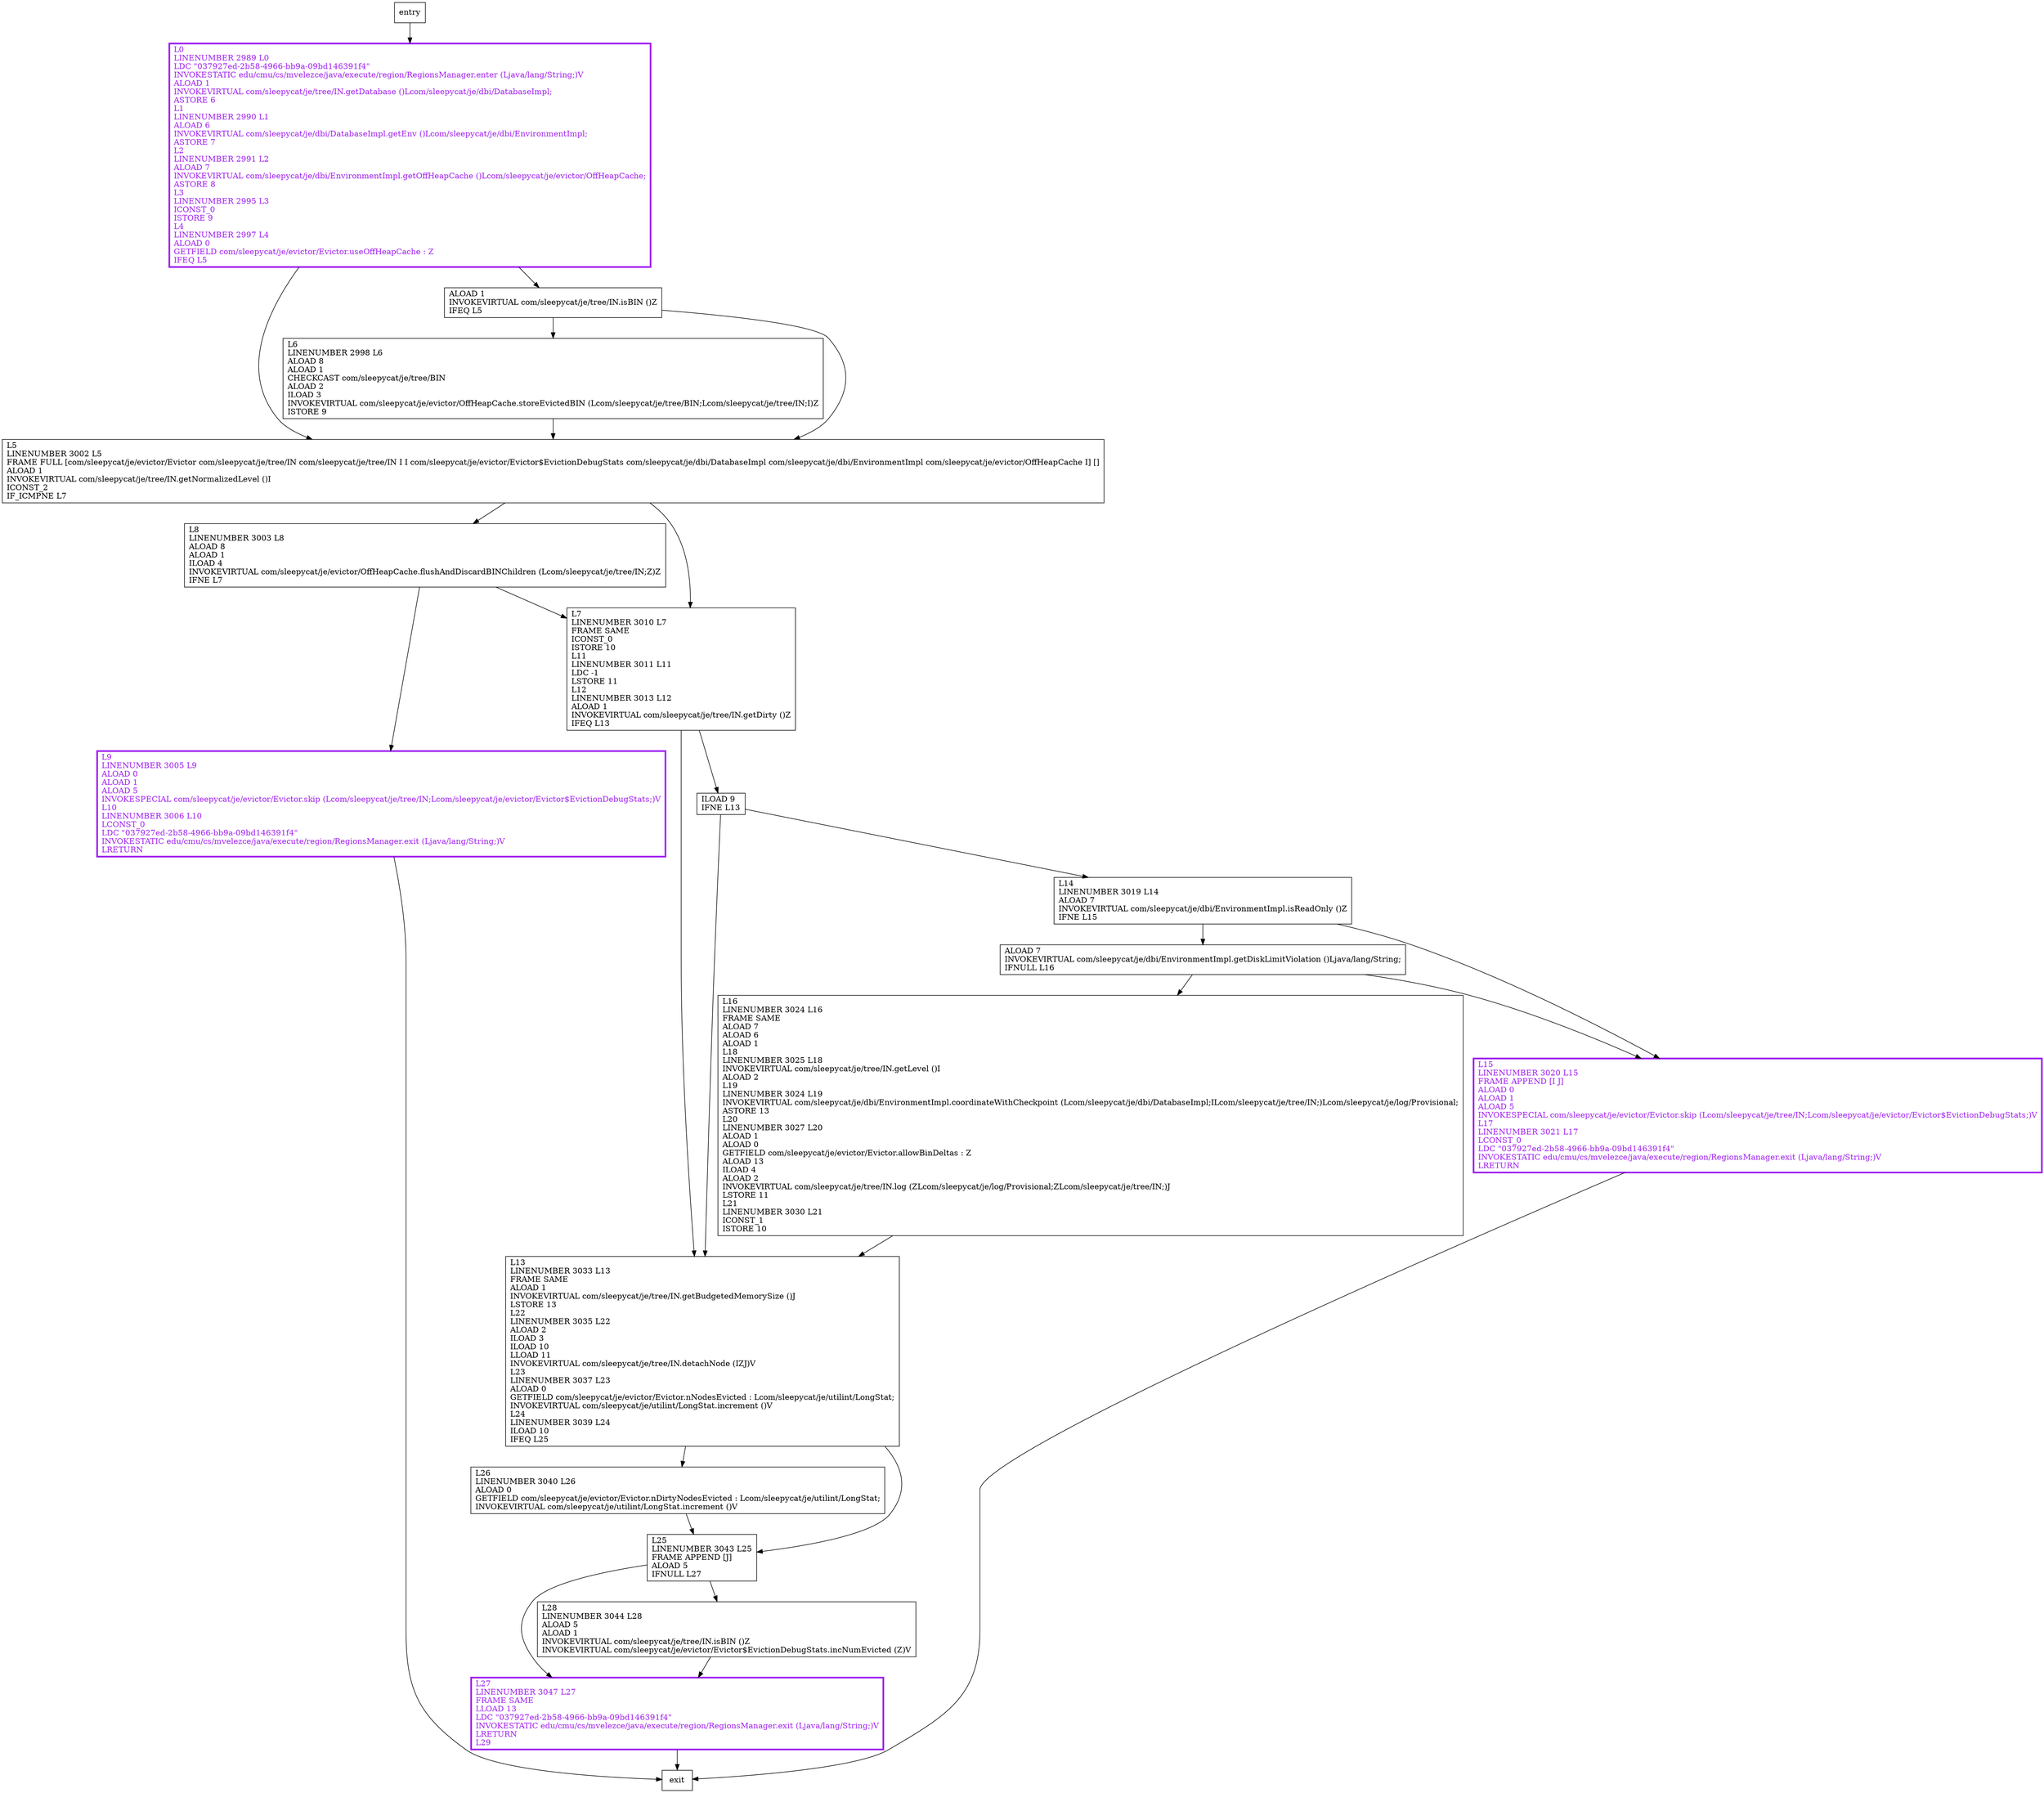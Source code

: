 digraph evict {
node [shape=record];
897833092 [label="L7\lLINENUMBER 3010 L7\lFRAME SAME\lICONST_0\lISTORE 10\lL11\lLINENUMBER 3011 L11\lLDC -1\lLSTORE 11\lL12\lLINENUMBER 3013 L12\lALOAD 1\lINVOKEVIRTUAL com/sleepycat/je/tree/IN.getDirty ()Z\lIFEQ L13\l"];
1014945584 [label="L13\lLINENUMBER 3033 L13\lFRAME SAME\lALOAD 1\lINVOKEVIRTUAL com/sleepycat/je/tree/IN.getBudgetedMemorySize ()J\lLSTORE 13\lL22\lLINENUMBER 3035 L22\lALOAD 2\lILOAD 3\lILOAD 10\lLLOAD 11\lINVOKEVIRTUAL com/sleepycat/je/tree/IN.detachNode (IZJ)V\lL23\lLINENUMBER 3037 L23\lALOAD 0\lGETFIELD com/sleepycat/je/evictor/Evictor.nNodesEvicted : Lcom/sleepycat/je/utilint/LongStat;\lINVOKEVIRTUAL com/sleepycat/je/utilint/LongStat.increment ()V\lL24\lLINENUMBER 3039 L24\lILOAD 10\lIFEQ L25\l"];
235983039 [label="L14\lLINENUMBER 3019 L14\lALOAD 7\lINVOKEVIRTUAL com/sleepycat/je/dbi/EnvironmentImpl.isReadOnly ()Z\lIFNE L15\l"];
386114715 [label="L0\lLINENUMBER 2989 L0\lLDC \"037927ed-2b58-4966-bb9a-09bd146391f4\"\lINVOKESTATIC edu/cmu/cs/mvelezce/java/execute/region/RegionsManager.enter (Ljava/lang/String;)V\lALOAD 1\lINVOKEVIRTUAL com/sleepycat/je/tree/IN.getDatabase ()Lcom/sleepycat/je/dbi/DatabaseImpl;\lASTORE 6\lL1\lLINENUMBER 2990 L1\lALOAD 6\lINVOKEVIRTUAL com/sleepycat/je/dbi/DatabaseImpl.getEnv ()Lcom/sleepycat/je/dbi/EnvironmentImpl;\lASTORE 7\lL2\lLINENUMBER 2991 L2\lALOAD 7\lINVOKEVIRTUAL com/sleepycat/je/dbi/EnvironmentImpl.getOffHeapCache ()Lcom/sleepycat/je/evictor/OffHeapCache;\lASTORE 8\lL3\lLINENUMBER 2995 L3\lICONST_0\lISTORE 9\lL4\lLINENUMBER 2997 L4\lALOAD 0\lGETFIELD com/sleepycat/je/evictor/Evictor.useOffHeapCache : Z\lIFEQ L5\l"];
145688600 [label="L5\lLINENUMBER 3002 L5\lFRAME FULL [com/sleepycat/je/evictor/Evictor com/sleepycat/je/tree/IN com/sleepycat/je/tree/IN I I com/sleepycat/je/evictor/Evictor$EvictionDebugStats com/sleepycat/je/dbi/DatabaseImpl com/sleepycat/je/dbi/EnvironmentImpl com/sleepycat/je/evictor/OffHeapCache I] []\lALOAD 1\lINVOKEVIRTUAL com/sleepycat/je/tree/IN.getNormalizedLevel ()I\lICONST_2\lIF_ICMPNE L7\l"];
168407582 [label="L26\lLINENUMBER 3040 L26\lALOAD 0\lGETFIELD com/sleepycat/je/evictor/Evictor.nDirtyNodesEvicted : Lcom/sleepycat/je/utilint/LongStat;\lINVOKEVIRTUAL com/sleepycat/je/utilint/LongStat.increment ()V\l"];
1159526884 [label="L9\lLINENUMBER 3005 L9\lALOAD 0\lALOAD 1\lALOAD 5\lINVOKESPECIAL com/sleepycat/je/evictor/Evictor.skip (Lcom/sleepycat/je/tree/IN;Lcom/sleepycat/je/evictor/Evictor$EvictionDebugStats;)V\lL10\lLINENUMBER 3006 L10\lLCONST_0\lLDC \"037927ed-2b58-4966-bb9a-09bd146391f4\"\lINVOKESTATIC edu/cmu/cs/mvelezce/java/execute/region/RegionsManager.exit (Ljava/lang/String;)V\lLRETURN\l"];
1718378155 [label="ALOAD 7\lINVOKEVIRTUAL com/sleepycat/je/dbi/EnvironmentImpl.getDiskLimitViolation ()Ljava/lang/String;\lIFNULL L16\l"];
236207346 [label="L28\lLINENUMBER 3044 L28\lALOAD 5\lALOAD 1\lINVOKEVIRTUAL com/sleepycat/je/tree/IN.isBIN ()Z\lINVOKEVIRTUAL com/sleepycat/je/evictor/Evictor$EvictionDebugStats.incNumEvicted (Z)V\l"];
744606528 [label="L15\lLINENUMBER 3020 L15\lFRAME APPEND [I J]\lALOAD 0\lALOAD 1\lALOAD 5\lINVOKESPECIAL com/sleepycat/je/evictor/Evictor.skip (Lcom/sleepycat/je/tree/IN;Lcom/sleepycat/je/evictor/Evictor$EvictionDebugStats;)V\lL17\lLINENUMBER 3021 L17\lLCONST_0\lLDC \"037927ed-2b58-4966-bb9a-09bd146391f4\"\lINVOKESTATIC edu/cmu/cs/mvelezce/java/execute/region/RegionsManager.exit (Ljava/lang/String;)V\lLRETURN\l"];
1044276625 [label="ALOAD 1\lINVOKEVIRTUAL com/sleepycat/je/tree/IN.isBIN ()Z\lIFEQ L5\l"];
672159639 [label="L25\lLINENUMBER 3043 L25\lFRAME APPEND [J]\lALOAD 5\lIFNULL L27\l"];
2027694307 [label="L8\lLINENUMBER 3003 L8\lALOAD 8\lALOAD 1\lILOAD 4\lINVOKEVIRTUAL com/sleepycat/je/evictor/OffHeapCache.flushAndDiscardBINChildren (Lcom/sleepycat/je/tree/IN;Z)Z\lIFNE L7\l"];
546176529 [label="L16\lLINENUMBER 3024 L16\lFRAME SAME\lALOAD 7\lALOAD 6\lALOAD 1\lL18\lLINENUMBER 3025 L18\lINVOKEVIRTUAL com/sleepycat/je/tree/IN.getLevel ()I\lALOAD 2\lL19\lLINENUMBER 3024 L19\lINVOKEVIRTUAL com/sleepycat/je/dbi/EnvironmentImpl.coordinateWithCheckpoint (Lcom/sleepycat/je/dbi/DatabaseImpl;ILcom/sleepycat/je/tree/IN;)Lcom/sleepycat/je/log/Provisional;\lASTORE 13\lL20\lLINENUMBER 3027 L20\lALOAD 1\lALOAD 0\lGETFIELD com/sleepycat/je/evictor/Evictor.allowBinDeltas : Z\lALOAD 13\lILOAD 4\lALOAD 2\lINVOKEVIRTUAL com/sleepycat/je/tree/IN.log (ZLcom/sleepycat/je/log/Provisional;ZLcom/sleepycat/je/tree/IN;)J\lLSTORE 11\lL21\lLINENUMBER 3030 L21\lICONST_1\lISTORE 10\l"];
628915052 [label="ILOAD 9\lIFNE L13\l"];
1920036170 [label="L6\lLINENUMBER 2998 L6\lALOAD 8\lALOAD 1\lCHECKCAST com/sleepycat/je/tree/BIN\lALOAD 2\lILOAD 3\lINVOKEVIRTUAL com/sleepycat/je/evictor/OffHeapCache.storeEvictedBIN (Lcom/sleepycat/je/tree/BIN;Lcom/sleepycat/je/tree/IN;I)Z\lISTORE 9\l"];
1101411927 [label="L27\lLINENUMBER 3047 L27\lFRAME SAME\lLLOAD 13\lLDC \"037927ed-2b58-4966-bb9a-09bd146391f4\"\lINVOKESTATIC edu/cmu/cs/mvelezce/java/execute/region/RegionsManager.exit (Ljava/lang/String;)V\lLRETURN\lL29\l"];
entry;
exit;
897833092 -> 1014945584
897833092 -> 628915052
1014945584 -> 672159639
1014945584 -> 168407582
235983039 -> 1718378155
235983039 -> 744606528
386114715 -> 1044276625
386114715 -> 145688600
145688600 -> 897833092
145688600 -> 2027694307
168407582 -> 672159639
1159526884 -> exit
1718378155 -> 546176529
1718378155 -> 744606528
236207346 -> 1101411927
744606528 -> exit
1044276625 -> 145688600
1044276625 -> 1920036170
entry -> 386114715
672159639 -> 236207346
672159639 -> 1101411927
2027694307 -> 897833092
2027694307 -> 1159526884
546176529 -> 1014945584
628915052 -> 1014945584
628915052 -> 235983039
1920036170 -> 145688600
1101411927 -> exit
386114715[fontcolor="purple", penwidth=3, color="purple"];
1159526884[fontcolor="purple", penwidth=3, color="purple"];
1101411927[fontcolor="purple", penwidth=3, color="purple"];
744606528[fontcolor="purple", penwidth=3, color="purple"];
}

